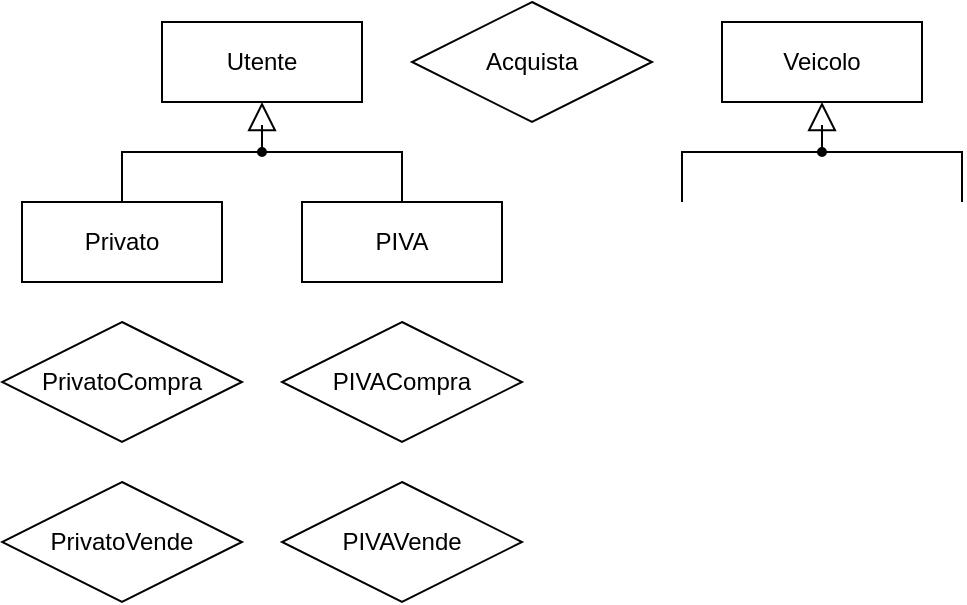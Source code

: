 <mxfile version="24.4.8" type="github">
  <diagram id="R2lEEEUBdFMjLlhIrx00" name="Page-1">
    <mxGraphModel dx="729" dy="486" grid="1" gridSize="10" guides="1" tooltips="1" connect="1" arrows="1" fold="1" page="1" pageScale="1" pageWidth="850" pageHeight="1100" math="0" shadow="0" extFonts="Permanent Marker^https://fonts.googleapis.com/css?family=Permanent+Marker">
      <root>
        <mxCell id="0" />
        <mxCell id="1" parent="0" />
        <mxCell id="U7r4sW2029gqLzEE_sk--1" value="Acquista" style="shape=rhombus;perimeter=rhombusPerimeter;whiteSpace=wrap;html=1;align=center;" vertex="1" parent="1">
          <mxGeometry x="305" y="170" width="120" height="60" as="geometry" />
        </mxCell>
        <mxCell id="U7r4sW2029gqLzEE_sk--2" value="&lt;div&gt;Utente&lt;/div&gt;" style="whiteSpace=wrap;html=1;align=center;" vertex="1" parent="1">
          <mxGeometry x="180" y="180" width="100" height="40" as="geometry" />
        </mxCell>
        <mxCell id="U7r4sW2029gqLzEE_sk--3" value="Veicolo" style="whiteSpace=wrap;html=1;align=center;" vertex="1" parent="1">
          <mxGeometry x="460" y="180" width="100" height="40" as="geometry" />
        </mxCell>
        <mxCell id="U7r4sW2029gqLzEE_sk--4" value="" style="verticalAlign=bottom;html=1;ellipse;fillColor=strokeColor;fontFamily=Helvetica;fontSize=11;fontColor=default;" vertex="1" parent="1">
          <mxGeometry x="508" y="243" width="4" height="4" as="geometry" />
        </mxCell>
        <mxCell id="U7r4sW2029gqLzEE_sk--5" value="" style="edgeStyle=elbowEdgeStyle;html=1;endSize=12;endArrow=block;endFill=0;elbow=horizontal;rounded=0;labelBackgroundColor=default;fontFamily=Helvetica;fontSize=11;fontColor=default;shape=connector;" edge="1" source="U7r4sW2029gqLzEE_sk--4" parent="1">
          <mxGeometry x="1" relative="1" as="geometry">
            <mxPoint x="510" y="220" as="targetPoint" />
          </mxGeometry>
        </mxCell>
        <mxCell id="U7r4sW2029gqLzEE_sk--6" value="" style="edgeStyle=elbowEdgeStyle;html=1;elbow=vertical;verticalAlign=bottom;endArrow=none;rounded=0;labelBackgroundColor=default;fontFamily=Helvetica;fontSize=11;fontColor=default;startSize=14;shape=connector;" edge="1" source="U7r4sW2029gqLzEE_sk--4" parent="1">
          <mxGeometry x="1" relative="1" as="geometry">
            <mxPoint x="580" y="270" as="targetPoint" />
            <Array as="points">
              <mxPoint x="550" y="245" />
            </Array>
          </mxGeometry>
        </mxCell>
        <mxCell id="U7r4sW2029gqLzEE_sk--7" value="" style="edgeStyle=elbowEdgeStyle;html=1;elbow=vertical;verticalAlign=bottom;endArrow=none;rounded=0;labelBackgroundColor=default;fontFamily=Helvetica;fontSize=11;fontColor=default;startSize=14;shape=connector;exitX=1;exitY=0;exitDx=0;exitDy=0;" edge="1" source="U7r4sW2029gqLzEE_sk--4" parent="1">
          <mxGeometry x="1" relative="1" as="geometry">
            <mxPoint x="440" y="270" as="targetPoint" />
            <Array as="points">
              <mxPoint x="470" y="245" />
            </Array>
          </mxGeometry>
        </mxCell>
        <mxCell id="U7r4sW2029gqLzEE_sk--8" value="" style="verticalAlign=bottom;html=1;ellipse;fillColor=strokeColor;fontFamily=Helvetica;fontSize=11;fontColor=default;" vertex="1" parent="1">
          <mxGeometry x="228" y="243" width="4" height="4" as="geometry" />
        </mxCell>
        <mxCell id="U7r4sW2029gqLzEE_sk--9" value="" style="edgeStyle=elbowEdgeStyle;html=1;endSize=12;endArrow=block;endFill=0;elbow=horizontal;rounded=0;labelBackgroundColor=default;fontFamily=Helvetica;fontSize=11;fontColor=default;shape=connector;" edge="1" source="U7r4sW2029gqLzEE_sk--8" parent="1">
          <mxGeometry x="1" relative="1" as="geometry">
            <mxPoint x="230" y="220" as="targetPoint" />
          </mxGeometry>
        </mxCell>
        <mxCell id="U7r4sW2029gqLzEE_sk--10" value="" style="edgeStyle=elbowEdgeStyle;html=1;elbow=vertical;verticalAlign=bottom;endArrow=none;rounded=0;labelBackgroundColor=default;fontFamily=Helvetica;fontSize=11;fontColor=default;startSize=14;shape=connector;" edge="1" source="U7r4sW2029gqLzEE_sk--8" parent="1">
          <mxGeometry x="1" relative="1" as="geometry">
            <mxPoint x="300" y="270" as="targetPoint" />
            <Array as="points">
              <mxPoint x="270" y="245" />
            </Array>
          </mxGeometry>
        </mxCell>
        <mxCell id="U7r4sW2029gqLzEE_sk--11" value="" style="edgeStyle=elbowEdgeStyle;html=1;elbow=vertical;verticalAlign=bottom;endArrow=none;rounded=0;labelBackgroundColor=default;fontFamily=Helvetica;fontSize=11;fontColor=default;startSize=14;shape=connector;" edge="1" source="U7r4sW2029gqLzEE_sk--8" parent="1">
          <mxGeometry x="1" relative="1" as="geometry">
            <mxPoint x="160" y="270" as="targetPoint" />
            <Array as="points">
              <mxPoint x="190" y="245" />
            </Array>
          </mxGeometry>
        </mxCell>
        <mxCell id="U7r4sW2029gqLzEE_sk--12" value="&lt;div&gt;Privato&lt;/div&gt;" style="whiteSpace=wrap;html=1;align=center;" vertex="1" parent="1">
          <mxGeometry x="110" y="270" width="100" height="40" as="geometry" />
        </mxCell>
        <mxCell id="U7r4sW2029gqLzEE_sk--13" value="&lt;div&gt;PIVA&lt;/div&gt;" style="whiteSpace=wrap;html=1;align=center;" vertex="1" parent="1">
          <mxGeometry x="250" y="270" width="100" height="40" as="geometry" />
        </mxCell>
        <mxCell id="U7r4sW2029gqLzEE_sk--18" value="&lt;div&gt;PrivatoVende&lt;/div&gt;" style="shape=rhombus;perimeter=rhombusPerimeter;whiteSpace=wrap;html=1;align=center;" vertex="1" parent="1">
          <mxGeometry x="100" y="410" width="120" height="60" as="geometry" />
        </mxCell>
        <mxCell id="U7r4sW2029gqLzEE_sk--19" value="&lt;div&gt;PIVAVende&lt;/div&gt;" style="shape=rhombus;perimeter=rhombusPerimeter;whiteSpace=wrap;html=1;align=center;" vertex="1" parent="1">
          <mxGeometry x="240" y="410" width="120" height="60" as="geometry" />
        </mxCell>
        <mxCell id="U7r4sW2029gqLzEE_sk--20" value="&lt;div&gt;PrivatoCompra&lt;/div&gt;" style="shape=rhombus;perimeter=rhombusPerimeter;whiteSpace=wrap;html=1;align=center;" vertex="1" parent="1">
          <mxGeometry x="100" y="330" width="120" height="60" as="geometry" />
        </mxCell>
        <mxCell id="U7r4sW2029gqLzEE_sk--21" value="PIVACompra" style="shape=rhombus;perimeter=rhombusPerimeter;whiteSpace=wrap;html=1;align=center;" vertex="1" parent="1">
          <mxGeometry x="240" y="330" width="120" height="60" as="geometry" />
        </mxCell>
      </root>
    </mxGraphModel>
  </diagram>
</mxfile>
